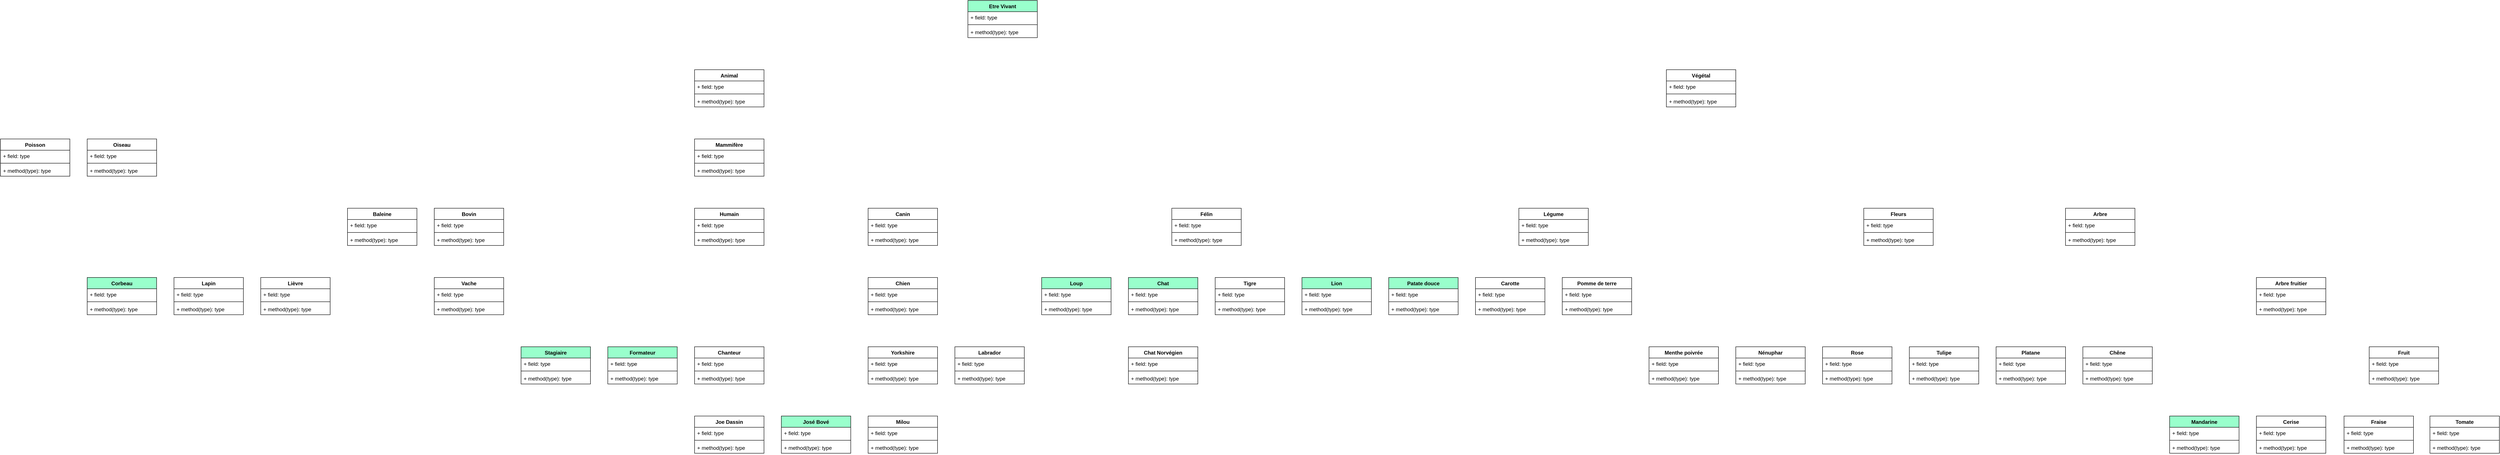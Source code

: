 <mxfile version="14.4.2" type="device"><diagram id="Z-OQoDLx3HN6mvsq5Xgi" name="Page-1"><mxGraphModel dx="4424" dy="2526" grid="1" gridSize="10" guides="1" tooltips="1" connect="1" arrows="1" fold="1" page="1" pageScale="1" pageWidth="827" pageHeight="1169" math="0" shadow="0"><root><mxCell id="0"/><mxCell id="1" parent="0"/><mxCell id="2yB9rlpMqKBZBXiYYfSr-69" value="Animal" style="swimlane;fontStyle=1;align=center;verticalAlign=top;childLayout=stackLayout;horizontal=1;startSize=26;horizontalStack=0;resizeParent=1;resizeParentMax=0;resizeLast=0;collapsible=1;marginBottom=0;" vertex="1" parent="1"><mxGeometry x="120" y="-320" width="160" height="86" as="geometry"/></mxCell><mxCell id="2yB9rlpMqKBZBXiYYfSr-70" value="+ field: type" style="text;strokeColor=none;fillColor=none;align=left;verticalAlign=top;spacingLeft=4;spacingRight=4;overflow=hidden;rotatable=0;points=[[0,0.5],[1,0.5]];portConstraint=eastwest;" vertex="1" parent="2yB9rlpMqKBZBXiYYfSr-69"><mxGeometry y="26" width="160" height="26" as="geometry"/></mxCell><mxCell id="2yB9rlpMqKBZBXiYYfSr-71" value="" style="line;strokeWidth=1;fillColor=none;align=left;verticalAlign=middle;spacingTop=-1;spacingLeft=3;spacingRight=3;rotatable=0;labelPosition=right;points=[];portConstraint=eastwest;" vertex="1" parent="2yB9rlpMqKBZBXiYYfSr-69"><mxGeometry y="52" width="160" height="8" as="geometry"/></mxCell><mxCell id="2yB9rlpMqKBZBXiYYfSr-72" value="+ method(type): type" style="text;strokeColor=none;fillColor=none;align=left;verticalAlign=top;spacingLeft=4;spacingRight=4;overflow=hidden;rotatable=0;points=[[0,0.5],[1,0.5]];portConstraint=eastwest;" vertex="1" parent="2yB9rlpMqKBZBXiYYfSr-69"><mxGeometry y="60" width="160" height="26" as="geometry"/></mxCell><mxCell id="2yB9rlpMqKBZBXiYYfSr-73" value="Chien" style="swimlane;fontStyle=1;align=center;verticalAlign=top;childLayout=stackLayout;horizontal=1;startSize=26;horizontalStack=0;resizeParent=1;resizeParentMax=0;resizeLast=0;collapsible=1;marginBottom=0;" vertex="1" parent="1"><mxGeometry x="520" y="160" width="160" height="86" as="geometry"/></mxCell><mxCell id="2yB9rlpMqKBZBXiYYfSr-74" value="+ field: type" style="text;strokeColor=none;fillColor=none;align=left;verticalAlign=top;spacingLeft=4;spacingRight=4;overflow=hidden;rotatable=0;points=[[0,0.5],[1,0.5]];portConstraint=eastwest;" vertex="1" parent="2yB9rlpMqKBZBXiYYfSr-73"><mxGeometry y="26" width="160" height="26" as="geometry"/></mxCell><mxCell id="2yB9rlpMqKBZBXiYYfSr-75" value="" style="line;strokeWidth=1;fillColor=none;align=left;verticalAlign=middle;spacingTop=-1;spacingLeft=3;spacingRight=3;rotatable=0;labelPosition=right;points=[];portConstraint=eastwest;" vertex="1" parent="2yB9rlpMqKBZBXiYYfSr-73"><mxGeometry y="52" width="160" height="8" as="geometry"/></mxCell><mxCell id="2yB9rlpMqKBZBXiYYfSr-76" value="+ method(type): type" style="text;strokeColor=none;fillColor=none;align=left;verticalAlign=top;spacingLeft=4;spacingRight=4;overflow=hidden;rotatable=0;points=[[0,0.5],[1,0.5]];portConstraint=eastwest;" vertex="1" parent="2yB9rlpMqKBZBXiYYfSr-73"><mxGeometry y="60" width="160" height="26" as="geometry"/></mxCell><mxCell id="2yB9rlpMqKBZBXiYYfSr-77" value="Bovin&#10;" style="swimlane;fontStyle=1;align=center;verticalAlign=top;childLayout=stackLayout;horizontal=1;startSize=26;horizontalStack=0;resizeParent=1;resizeParentMax=0;resizeLast=0;collapsible=1;marginBottom=0;" vertex="1" parent="1"><mxGeometry x="-480" width="160" height="86" as="geometry"/></mxCell><mxCell id="2yB9rlpMqKBZBXiYYfSr-78" value="+ field: type" style="text;strokeColor=none;fillColor=none;align=left;verticalAlign=top;spacingLeft=4;spacingRight=4;overflow=hidden;rotatable=0;points=[[0,0.5],[1,0.5]];portConstraint=eastwest;" vertex="1" parent="2yB9rlpMqKBZBXiYYfSr-77"><mxGeometry y="26" width="160" height="26" as="geometry"/></mxCell><mxCell id="2yB9rlpMqKBZBXiYYfSr-79" value="" style="line;strokeWidth=1;fillColor=none;align=left;verticalAlign=middle;spacingTop=-1;spacingLeft=3;spacingRight=3;rotatable=0;labelPosition=right;points=[];portConstraint=eastwest;" vertex="1" parent="2yB9rlpMqKBZBXiYYfSr-77"><mxGeometry y="52" width="160" height="8" as="geometry"/></mxCell><mxCell id="2yB9rlpMqKBZBXiYYfSr-80" value="+ method(type): type" style="text;strokeColor=none;fillColor=none;align=left;verticalAlign=top;spacingLeft=4;spacingRight=4;overflow=hidden;rotatable=0;points=[[0,0.5],[1,0.5]];portConstraint=eastwest;" vertex="1" parent="2yB9rlpMqKBZBXiYYfSr-77"><mxGeometry y="60" width="160" height="26" as="geometry"/></mxCell><mxCell id="2yB9rlpMqKBZBXiYYfSr-81" value="Chanteur" style="swimlane;fontStyle=1;align=center;verticalAlign=top;childLayout=stackLayout;horizontal=1;startSize=26;horizontalStack=0;resizeParent=1;resizeParentMax=0;resizeLast=0;collapsible=1;marginBottom=0;" vertex="1" parent="1"><mxGeometry x="120" y="320" width="160" height="86" as="geometry"/></mxCell><mxCell id="2yB9rlpMqKBZBXiYYfSr-82" value="+ field: type" style="text;strokeColor=none;fillColor=none;align=left;verticalAlign=top;spacingLeft=4;spacingRight=4;overflow=hidden;rotatable=0;points=[[0,0.5],[1,0.5]];portConstraint=eastwest;" vertex="1" parent="2yB9rlpMqKBZBXiYYfSr-81"><mxGeometry y="26" width="160" height="26" as="geometry"/></mxCell><mxCell id="2yB9rlpMqKBZBXiYYfSr-83" value="" style="line;strokeWidth=1;fillColor=none;align=left;verticalAlign=middle;spacingTop=-1;spacingLeft=3;spacingRight=3;rotatable=0;labelPosition=right;points=[];portConstraint=eastwest;" vertex="1" parent="2yB9rlpMqKBZBXiYYfSr-81"><mxGeometry y="52" width="160" height="8" as="geometry"/></mxCell><mxCell id="2yB9rlpMqKBZBXiYYfSr-84" value="+ method(type): type" style="text;strokeColor=none;fillColor=none;align=left;verticalAlign=top;spacingLeft=4;spacingRight=4;overflow=hidden;rotatable=0;points=[[0,0.5],[1,0.5]];portConstraint=eastwest;" vertex="1" parent="2yB9rlpMqKBZBXiYYfSr-81"><mxGeometry y="60" width="160" height="26" as="geometry"/></mxCell><mxCell id="2yB9rlpMqKBZBXiYYfSr-85" value="Chat Norvégien" style="swimlane;fontStyle=1;align=center;verticalAlign=top;childLayout=stackLayout;horizontal=1;startSize=26;horizontalStack=0;resizeParent=1;resizeParentMax=0;resizeLast=0;collapsible=1;marginBottom=0;" vertex="1" parent="1"><mxGeometry x="1120" y="320" width="160" height="86" as="geometry"/></mxCell><mxCell id="2yB9rlpMqKBZBXiYYfSr-86" value="+ field: type" style="text;strokeColor=none;fillColor=none;align=left;verticalAlign=top;spacingLeft=4;spacingRight=4;overflow=hidden;rotatable=0;points=[[0,0.5],[1,0.5]];portConstraint=eastwest;" vertex="1" parent="2yB9rlpMqKBZBXiYYfSr-85"><mxGeometry y="26" width="160" height="26" as="geometry"/></mxCell><mxCell id="2yB9rlpMqKBZBXiYYfSr-87" value="" style="line;strokeWidth=1;fillColor=none;align=left;verticalAlign=middle;spacingTop=-1;spacingLeft=3;spacingRight=3;rotatable=0;labelPosition=right;points=[];portConstraint=eastwest;" vertex="1" parent="2yB9rlpMqKBZBXiYYfSr-85"><mxGeometry y="52" width="160" height="8" as="geometry"/></mxCell><mxCell id="2yB9rlpMqKBZBXiYYfSr-88" value="+ method(type): type" style="text;strokeColor=none;fillColor=none;align=left;verticalAlign=top;spacingLeft=4;spacingRight=4;overflow=hidden;rotatable=0;points=[[0,0.5],[1,0.5]];portConstraint=eastwest;" vertex="1" parent="2yB9rlpMqKBZBXiYYfSr-85"><mxGeometry y="60" width="160" height="26" as="geometry"/></mxCell><mxCell id="2yB9rlpMqKBZBXiYYfSr-89" value="Labrador" style="swimlane;fontStyle=1;align=center;verticalAlign=top;childLayout=stackLayout;horizontal=1;startSize=26;horizontalStack=0;resizeParent=1;resizeParentMax=0;resizeLast=0;collapsible=1;marginBottom=0;" vertex="1" parent="1"><mxGeometry x="720" y="320" width="160" height="86" as="geometry"/></mxCell><mxCell id="2yB9rlpMqKBZBXiYYfSr-90" value="+ field: type" style="text;strokeColor=none;fillColor=none;align=left;verticalAlign=top;spacingLeft=4;spacingRight=4;overflow=hidden;rotatable=0;points=[[0,0.5],[1,0.5]];portConstraint=eastwest;" vertex="1" parent="2yB9rlpMqKBZBXiYYfSr-89"><mxGeometry y="26" width="160" height="26" as="geometry"/></mxCell><mxCell id="2yB9rlpMqKBZBXiYYfSr-91" value="" style="line;strokeWidth=1;fillColor=none;align=left;verticalAlign=middle;spacingTop=-1;spacingLeft=3;spacingRight=3;rotatable=0;labelPosition=right;points=[];portConstraint=eastwest;" vertex="1" parent="2yB9rlpMqKBZBXiYYfSr-89"><mxGeometry y="52" width="160" height="8" as="geometry"/></mxCell><mxCell id="2yB9rlpMqKBZBXiYYfSr-92" value="+ method(type): type" style="text;strokeColor=none;fillColor=none;align=left;verticalAlign=top;spacingLeft=4;spacingRight=4;overflow=hidden;rotatable=0;points=[[0,0.5],[1,0.5]];portConstraint=eastwest;" vertex="1" parent="2yB9rlpMqKBZBXiYYfSr-89"><mxGeometry y="60" width="160" height="26" as="geometry"/></mxCell><mxCell id="2yB9rlpMqKBZBXiYYfSr-93" value="Félin" style="swimlane;fontStyle=1;align=center;verticalAlign=top;childLayout=stackLayout;horizontal=1;startSize=26;horizontalStack=0;resizeParent=1;resizeParentMax=0;resizeLast=0;collapsible=1;marginBottom=0;" vertex="1" parent="1"><mxGeometry x="1220" width="160" height="86" as="geometry"/></mxCell><mxCell id="2yB9rlpMqKBZBXiYYfSr-94" value="+ field: type" style="text;strokeColor=none;fillColor=none;align=left;verticalAlign=top;spacingLeft=4;spacingRight=4;overflow=hidden;rotatable=0;points=[[0,0.5],[1,0.5]];portConstraint=eastwest;" vertex="1" parent="2yB9rlpMqKBZBXiYYfSr-93"><mxGeometry y="26" width="160" height="26" as="geometry"/></mxCell><mxCell id="2yB9rlpMqKBZBXiYYfSr-95" value="" style="line;strokeWidth=1;fillColor=none;align=left;verticalAlign=middle;spacingTop=-1;spacingLeft=3;spacingRight=3;rotatable=0;labelPosition=right;points=[];portConstraint=eastwest;" vertex="1" parent="2yB9rlpMqKBZBXiYYfSr-93"><mxGeometry y="52" width="160" height="8" as="geometry"/></mxCell><mxCell id="2yB9rlpMqKBZBXiYYfSr-96" value="+ method(type): type" style="text;strokeColor=none;fillColor=none;align=left;verticalAlign=top;spacingLeft=4;spacingRight=4;overflow=hidden;rotatable=0;points=[[0,0.5],[1,0.5]];portConstraint=eastwest;" vertex="1" parent="2yB9rlpMqKBZBXiYYfSr-93"><mxGeometry y="60" width="160" height="26" as="geometry"/></mxCell><mxCell id="2yB9rlpMqKBZBXiYYfSr-97" value="Lièvre" style="swimlane;fontStyle=1;align=center;verticalAlign=top;childLayout=stackLayout;horizontal=1;startSize=26;horizontalStack=0;resizeParent=1;resizeParentMax=0;resizeLast=0;collapsible=1;marginBottom=0;" vertex="1" parent="1"><mxGeometry x="-880" y="160" width="160" height="86" as="geometry"/></mxCell><mxCell id="2yB9rlpMqKBZBXiYYfSr-98" value="+ field: type" style="text;strokeColor=none;fillColor=none;align=left;verticalAlign=top;spacingLeft=4;spacingRight=4;overflow=hidden;rotatable=0;points=[[0,0.5],[1,0.5]];portConstraint=eastwest;" vertex="1" parent="2yB9rlpMqKBZBXiYYfSr-97"><mxGeometry y="26" width="160" height="26" as="geometry"/></mxCell><mxCell id="2yB9rlpMqKBZBXiYYfSr-99" value="" style="line;strokeWidth=1;fillColor=none;align=left;verticalAlign=middle;spacingTop=-1;spacingLeft=3;spacingRight=3;rotatable=0;labelPosition=right;points=[];portConstraint=eastwest;" vertex="1" parent="2yB9rlpMqKBZBXiYYfSr-97"><mxGeometry y="52" width="160" height="8" as="geometry"/></mxCell><mxCell id="2yB9rlpMqKBZBXiYYfSr-100" value="+ method(type): type" style="text;strokeColor=none;fillColor=none;align=left;verticalAlign=top;spacingLeft=4;spacingRight=4;overflow=hidden;rotatable=0;points=[[0,0.5],[1,0.5]];portConstraint=eastwest;" vertex="1" parent="2yB9rlpMqKBZBXiYYfSr-97"><mxGeometry y="60" width="160" height="26" as="geometry"/></mxCell><mxCell id="2yB9rlpMqKBZBXiYYfSr-101" value="Oiseau" style="swimlane;fontStyle=1;align=center;verticalAlign=top;childLayout=stackLayout;horizontal=1;startSize=26;horizontalStack=0;resizeParent=1;resizeParentMax=0;resizeLast=0;collapsible=1;marginBottom=0;" vertex="1" parent="1"><mxGeometry x="-1280" y="-160" width="160" height="86" as="geometry"/></mxCell><mxCell id="2yB9rlpMqKBZBXiYYfSr-102" value="+ field: type" style="text;strokeColor=none;fillColor=none;align=left;verticalAlign=top;spacingLeft=4;spacingRight=4;overflow=hidden;rotatable=0;points=[[0,0.5],[1,0.5]];portConstraint=eastwest;" vertex="1" parent="2yB9rlpMqKBZBXiYYfSr-101"><mxGeometry y="26" width="160" height="26" as="geometry"/></mxCell><mxCell id="2yB9rlpMqKBZBXiYYfSr-103" value="" style="line;strokeWidth=1;fillColor=none;align=left;verticalAlign=middle;spacingTop=-1;spacingLeft=3;spacingRight=3;rotatable=0;labelPosition=right;points=[];portConstraint=eastwest;" vertex="1" parent="2yB9rlpMqKBZBXiYYfSr-101"><mxGeometry y="52" width="160" height="8" as="geometry"/></mxCell><mxCell id="2yB9rlpMqKBZBXiYYfSr-104" value="+ method(type): type" style="text;strokeColor=none;fillColor=none;align=left;verticalAlign=top;spacingLeft=4;spacingRight=4;overflow=hidden;rotatable=0;points=[[0,0.5],[1,0.5]];portConstraint=eastwest;" vertex="1" parent="2yB9rlpMqKBZBXiYYfSr-101"><mxGeometry y="60" width="160" height="26" as="geometry"/></mxCell><mxCell id="2yB9rlpMqKBZBXiYYfSr-105" value="Tigre" style="swimlane;fontStyle=1;align=center;verticalAlign=top;childLayout=stackLayout;horizontal=1;startSize=26;horizontalStack=0;resizeParent=1;resizeParentMax=0;resizeLast=0;collapsible=1;marginBottom=0;" vertex="1" parent="1"><mxGeometry x="1320" y="160" width="160" height="86" as="geometry"/></mxCell><mxCell id="2yB9rlpMqKBZBXiYYfSr-106" value="+ field: type" style="text;strokeColor=none;fillColor=none;align=left;verticalAlign=top;spacingLeft=4;spacingRight=4;overflow=hidden;rotatable=0;points=[[0,0.5],[1,0.5]];portConstraint=eastwest;" vertex="1" parent="2yB9rlpMqKBZBXiYYfSr-105"><mxGeometry y="26" width="160" height="26" as="geometry"/></mxCell><mxCell id="2yB9rlpMqKBZBXiYYfSr-107" value="" style="line;strokeWidth=1;fillColor=none;align=left;verticalAlign=middle;spacingTop=-1;spacingLeft=3;spacingRight=3;rotatable=0;labelPosition=right;points=[];portConstraint=eastwest;" vertex="1" parent="2yB9rlpMqKBZBXiYYfSr-105"><mxGeometry y="52" width="160" height="8" as="geometry"/></mxCell><mxCell id="2yB9rlpMqKBZBXiYYfSr-108" value="+ method(type): type" style="text;strokeColor=none;fillColor=none;align=left;verticalAlign=top;spacingLeft=4;spacingRight=4;overflow=hidden;rotatable=0;points=[[0,0.5],[1,0.5]];portConstraint=eastwest;" vertex="1" parent="2yB9rlpMqKBZBXiYYfSr-105"><mxGeometry y="60" width="160" height="26" as="geometry"/></mxCell><mxCell id="2yB9rlpMqKBZBXiYYfSr-109" value="Joe Dassin" style="swimlane;fontStyle=1;align=center;verticalAlign=top;childLayout=stackLayout;horizontal=1;startSize=26;horizontalStack=0;resizeParent=1;resizeParentMax=0;resizeLast=0;collapsible=1;marginBottom=0;" vertex="1" parent="1"><mxGeometry x="120" y="480" width="160" height="86" as="geometry"/></mxCell><mxCell id="2yB9rlpMqKBZBXiYYfSr-110" value="+ field: type" style="text;strokeColor=none;fillColor=none;align=left;verticalAlign=top;spacingLeft=4;spacingRight=4;overflow=hidden;rotatable=0;points=[[0,0.5],[1,0.5]];portConstraint=eastwest;" vertex="1" parent="2yB9rlpMqKBZBXiYYfSr-109"><mxGeometry y="26" width="160" height="26" as="geometry"/></mxCell><mxCell id="2yB9rlpMqKBZBXiYYfSr-111" value="" style="line;strokeWidth=1;fillColor=none;align=left;verticalAlign=middle;spacingTop=-1;spacingLeft=3;spacingRight=3;rotatable=0;labelPosition=right;points=[];portConstraint=eastwest;" vertex="1" parent="2yB9rlpMqKBZBXiYYfSr-109"><mxGeometry y="52" width="160" height="8" as="geometry"/></mxCell><mxCell id="2yB9rlpMqKBZBXiYYfSr-112" value="+ method(type): type" style="text;strokeColor=none;fillColor=none;align=left;verticalAlign=top;spacingLeft=4;spacingRight=4;overflow=hidden;rotatable=0;points=[[0,0.5],[1,0.5]];portConstraint=eastwest;" vertex="1" parent="2yB9rlpMqKBZBXiYYfSr-109"><mxGeometry y="60" width="160" height="26" as="geometry"/></mxCell><mxCell id="2yB9rlpMqKBZBXiYYfSr-113" value="Canin" style="swimlane;fontStyle=1;align=center;verticalAlign=top;childLayout=stackLayout;horizontal=1;startSize=26;horizontalStack=0;resizeParent=1;resizeParentMax=0;resizeLast=0;collapsible=1;marginBottom=0;" vertex="1" parent="1"><mxGeometry x="520" width="160" height="86" as="geometry"/></mxCell><mxCell id="2yB9rlpMqKBZBXiYYfSr-114" value="+ field: type" style="text;strokeColor=none;fillColor=none;align=left;verticalAlign=top;spacingLeft=4;spacingRight=4;overflow=hidden;rotatable=0;points=[[0,0.5],[1,0.5]];portConstraint=eastwest;" vertex="1" parent="2yB9rlpMqKBZBXiYYfSr-113"><mxGeometry y="26" width="160" height="26" as="geometry"/></mxCell><mxCell id="2yB9rlpMqKBZBXiYYfSr-115" value="" style="line;strokeWidth=1;fillColor=none;align=left;verticalAlign=middle;spacingTop=-1;spacingLeft=3;spacingRight=3;rotatable=0;labelPosition=right;points=[];portConstraint=eastwest;" vertex="1" parent="2yB9rlpMqKBZBXiYYfSr-113"><mxGeometry y="52" width="160" height="8" as="geometry"/></mxCell><mxCell id="2yB9rlpMqKBZBXiYYfSr-116" value="+ method(type): type" style="text;strokeColor=none;fillColor=none;align=left;verticalAlign=top;spacingLeft=4;spacingRight=4;overflow=hidden;rotatable=0;points=[[0,0.5],[1,0.5]];portConstraint=eastwest;" vertex="1" parent="2yB9rlpMqKBZBXiYYfSr-113"><mxGeometry y="60" width="160" height="26" as="geometry"/></mxCell><mxCell id="2yB9rlpMqKBZBXiYYfSr-117" value="Vache" style="swimlane;fontStyle=1;align=center;verticalAlign=top;childLayout=stackLayout;horizontal=1;startSize=26;horizontalStack=0;resizeParent=1;resizeParentMax=0;resizeLast=0;collapsible=1;marginBottom=0;" vertex="1" parent="1"><mxGeometry x="-480" y="160" width="160" height="86" as="geometry"/></mxCell><mxCell id="2yB9rlpMqKBZBXiYYfSr-118" value="+ field: type" style="text;strokeColor=none;fillColor=none;align=left;verticalAlign=top;spacingLeft=4;spacingRight=4;overflow=hidden;rotatable=0;points=[[0,0.5],[1,0.5]];portConstraint=eastwest;" vertex="1" parent="2yB9rlpMqKBZBXiYYfSr-117"><mxGeometry y="26" width="160" height="26" as="geometry"/></mxCell><mxCell id="2yB9rlpMqKBZBXiYYfSr-119" value="" style="line;strokeWidth=1;fillColor=none;align=left;verticalAlign=middle;spacingTop=-1;spacingLeft=3;spacingRight=3;rotatable=0;labelPosition=right;points=[];portConstraint=eastwest;" vertex="1" parent="2yB9rlpMqKBZBXiYYfSr-117"><mxGeometry y="52" width="160" height="8" as="geometry"/></mxCell><mxCell id="2yB9rlpMqKBZBXiYYfSr-120" value="+ method(type): type" style="text;strokeColor=none;fillColor=none;align=left;verticalAlign=top;spacingLeft=4;spacingRight=4;overflow=hidden;rotatable=0;points=[[0,0.5],[1,0.5]];portConstraint=eastwest;" vertex="1" parent="2yB9rlpMqKBZBXiYYfSr-117"><mxGeometry y="60" width="160" height="26" as="geometry"/></mxCell><mxCell id="2yB9rlpMqKBZBXiYYfSr-121" value="Humain" style="swimlane;fontStyle=1;align=center;verticalAlign=top;childLayout=stackLayout;horizontal=1;startSize=26;horizontalStack=0;resizeParent=1;resizeParentMax=0;resizeLast=0;collapsible=1;marginBottom=0;" vertex="1" parent="1"><mxGeometry x="120" width="160" height="86" as="geometry"/></mxCell><mxCell id="2yB9rlpMqKBZBXiYYfSr-122" value="+ field: type" style="text;strokeColor=none;fillColor=none;align=left;verticalAlign=top;spacingLeft=4;spacingRight=4;overflow=hidden;rotatable=0;points=[[0,0.5],[1,0.5]];portConstraint=eastwest;" vertex="1" parent="2yB9rlpMqKBZBXiYYfSr-121"><mxGeometry y="26" width="160" height="26" as="geometry"/></mxCell><mxCell id="2yB9rlpMqKBZBXiYYfSr-123" value="" style="line;strokeWidth=1;fillColor=none;align=left;verticalAlign=middle;spacingTop=-1;spacingLeft=3;spacingRight=3;rotatable=0;labelPosition=right;points=[];portConstraint=eastwest;" vertex="1" parent="2yB9rlpMqKBZBXiYYfSr-121"><mxGeometry y="52" width="160" height="8" as="geometry"/></mxCell><mxCell id="2yB9rlpMqKBZBXiYYfSr-124" value="+ method(type): type" style="text;strokeColor=none;fillColor=none;align=left;verticalAlign=top;spacingLeft=4;spacingRight=4;overflow=hidden;rotatable=0;points=[[0,0.5],[1,0.5]];portConstraint=eastwest;" vertex="1" parent="2yB9rlpMqKBZBXiYYfSr-121"><mxGeometry y="60" width="160" height="26" as="geometry"/></mxCell><mxCell id="2yB9rlpMqKBZBXiYYfSr-125" value="Mammifère" style="swimlane;fontStyle=1;align=center;verticalAlign=top;childLayout=stackLayout;horizontal=1;startSize=26;horizontalStack=0;resizeParent=1;resizeParentMax=0;resizeLast=0;collapsible=1;marginBottom=0;" vertex="1" parent="1"><mxGeometry x="120" y="-160" width="160" height="86" as="geometry"/></mxCell><mxCell id="2yB9rlpMqKBZBXiYYfSr-126" value="+ field: type" style="text;strokeColor=none;fillColor=none;align=left;verticalAlign=top;spacingLeft=4;spacingRight=4;overflow=hidden;rotatable=0;points=[[0,0.5],[1,0.5]];portConstraint=eastwest;" vertex="1" parent="2yB9rlpMqKBZBXiYYfSr-125"><mxGeometry y="26" width="160" height="26" as="geometry"/></mxCell><mxCell id="2yB9rlpMqKBZBXiYYfSr-127" value="" style="line;strokeWidth=1;fillColor=none;align=left;verticalAlign=middle;spacingTop=-1;spacingLeft=3;spacingRight=3;rotatable=0;labelPosition=right;points=[];portConstraint=eastwest;" vertex="1" parent="2yB9rlpMqKBZBXiYYfSr-125"><mxGeometry y="52" width="160" height="8" as="geometry"/></mxCell><mxCell id="2yB9rlpMqKBZBXiYYfSr-128" value="+ method(type): type" style="text;strokeColor=none;fillColor=none;align=left;verticalAlign=top;spacingLeft=4;spacingRight=4;overflow=hidden;rotatable=0;points=[[0,0.5],[1,0.5]];portConstraint=eastwest;" vertex="1" parent="2yB9rlpMqKBZBXiYYfSr-125"><mxGeometry y="60" width="160" height="26" as="geometry"/></mxCell><mxCell id="2yB9rlpMqKBZBXiYYfSr-129" value="Poisson" style="swimlane;fontStyle=1;align=center;verticalAlign=top;childLayout=stackLayout;horizontal=1;startSize=26;horizontalStack=0;resizeParent=1;resizeParentMax=0;resizeLast=0;collapsible=1;marginBottom=0;" vertex="1" parent="1"><mxGeometry x="-1480" y="-160" width="160" height="86" as="geometry"/></mxCell><mxCell id="2yB9rlpMqKBZBXiYYfSr-130" value="+ field: type" style="text;strokeColor=none;fillColor=none;align=left;verticalAlign=top;spacingLeft=4;spacingRight=4;overflow=hidden;rotatable=0;points=[[0,0.5],[1,0.5]];portConstraint=eastwest;" vertex="1" parent="2yB9rlpMqKBZBXiYYfSr-129"><mxGeometry y="26" width="160" height="26" as="geometry"/></mxCell><mxCell id="2yB9rlpMqKBZBXiYYfSr-131" value="" style="line;strokeWidth=1;fillColor=none;align=left;verticalAlign=middle;spacingTop=-1;spacingLeft=3;spacingRight=3;rotatable=0;labelPosition=right;points=[];portConstraint=eastwest;" vertex="1" parent="2yB9rlpMqKBZBXiYYfSr-129"><mxGeometry y="52" width="160" height="8" as="geometry"/></mxCell><mxCell id="2yB9rlpMqKBZBXiYYfSr-132" value="+ method(type): type" style="text;strokeColor=none;fillColor=none;align=left;verticalAlign=top;spacingLeft=4;spacingRight=4;overflow=hidden;rotatable=0;points=[[0,0.5],[1,0.5]];portConstraint=eastwest;" vertex="1" parent="2yB9rlpMqKBZBXiYYfSr-129"><mxGeometry y="60" width="160" height="26" as="geometry"/></mxCell><mxCell id="2yB9rlpMqKBZBXiYYfSr-133" value="Baleine" style="swimlane;fontStyle=1;align=center;verticalAlign=top;childLayout=stackLayout;horizontal=1;startSize=26;horizontalStack=0;resizeParent=1;resizeParentMax=0;resizeLast=0;collapsible=1;marginBottom=0;" vertex="1" parent="1"><mxGeometry x="-680" width="160" height="86" as="geometry"/></mxCell><mxCell id="2yB9rlpMqKBZBXiYYfSr-134" value="+ field: type" style="text;strokeColor=none;fillColor=none;align=left;verticalAlign=top;spacingLeft=4;spacingRight=4;overflow=hidden;rotatable=0;points=[[0,0.5],[1,0.5]];portConstraint=eastwest;" vertex="1" parent="2yB9rlpMqKBZBXiYYfSr-133"><mxGeometry y="26" width="160" height="26" as="geometry"/></mxCell><mxCell id="2yB9rlpMqKBZBXiYYfSr-135" value="" style="line;strokeWidth=1;fillColor=none;align=left;verticalAlign=middle;spacingTop=-1;spacingLeft=3;spacingRight=3;rotatable=0;labelPosition=right;points=[];portConstraint=eastwest;" vertex="1" parent="2yB9rlpMqKBZBXiYYfSr-133"><mxGeometry y="52" width="160" height="8" as="geometry"/></mxCell><mxCell id="2yB9rlpMqKBZBXiYYfSr-136" value="+ method(type): type" style="text;strokeColor=none;fillColor=none;align=left;verticalAlign=top;spacingLeft=4;spacingRight=4;overflow=hidden;rotatable=0;points=[[0,0.5],[1,0.5]];portConstraint=eastwest;" vertex="1" parent="2yB9rlpMqKBZBXiYYfSr-133"><mxGeometry y="60" width="160" height="26" as="geometry"/></mxCell><mxCell id="2yB9rlpMqKBZBXiYYfSr-137" value="Yorkshire" style="swimlane;fontStyle=1;align=center;verticalAlign=top;childLayout=stackLayout;horizontal=1;startSize=26;horizontalStack=0;resizeParent=1;resizeParentMax=0;resizeLast=0;collapsible=1;marginBottom=0;" vertex="1" parent="1"><mxGeometry x="520" y="320" width="160" height="86" as="geometry"/></mxCell><mxCell id="2yB9rlpMqKBZBXiYYfSr-138" value="+ field: type" style="text;strokeColor=none;fillColor=none;align=left;verticalAlign=top;spacingLeft=4;spacingRight=4;overflow=hidden;rotatable=0;points=[[0,0.5],[1,0.5]];portConstraint=eastwest;" vertex="1" parent="2yB9rlpMqKBZBXiYYfSr-137"><mxGeometry y="26" width="160" height="26" as="geometry"/></mxCell><mxCell id="2yB9rlpMqKBZBXiYYfSr-139" value="" style="line;strokeWidth=1;fillColor=none;align=left;verticalAlign=middle;spacingTop=-1;spacingLeft=3;spacingRight=3;rotatable=0;labelPosition=right;points=[];portConstraint=eastwest;" vertex="1" parent="2yB9rlpMqKBZBXiYYfSr-137"><mxGeometry y="52" width="160" height="8" as="geometry"/></mxCell><mxCell id="2yB9rlpMqKBZBXiYYfSr-140" value="+ method(type): type" style="text;strokeColor=none;fillColor=none;align=left;verticalAlign=top;spacingLeft=4;spacingRight=4;overflow=hidden;rotatable=0;points=[[0,0.5],[1,0.5]];portConstraint=eastwest;" vertex="1" parent="2yB9rlpMqKBZBXiYYfSr-137"><mxGeometry y="60" width="160" height="26" as="geometry"/></mxCell><mxCell id="2yB9rlpMqKBZBXiYYfSr-141" value="Milou" style="swimlane;fontStyle=1;align=center;verticalAlign=top;childLayout=stackLayout;horizontal=1;startSize=26;horizontalStack=0;resizeParent=1;resizeParentMax=0;resizeLast=0;collapsible=1;marginBottom=0;" vertex="1" parent="1"><mxGeometry x="520" y="480" width="160" height="86" as="geometry"/></mxCell><mxCell id="2yB9rlpMqKBZBXiYYfSr-142" value="+ field: type" style="text;strokeColor=none;fillColor=none;align=left;verticalAlign=top;spacingLeft=4;spacingRight=4;overflow=hidden;rotatable=0;points=[[0,0.5],[1,0.5]];portConstraint=eastwest;" vertex="1" parent="2yB9rlpMqKBZBXiYYfSr-141"><mxGeometry y="26" width="160" height="26" as="geometry"/></mxCell><mxCell id="2yB9rlpMqKBZBXiYYfSr-143" value="" style="line;strokeWidth=1;fillColor=none;align=left;verticalAlign=middle;spacingTop=-1;spacingLeft=3;spacingRight=3;rotatable=0;labelPosition=right;points=[];portConstraint=eastwest;" vertex="1" parent="2yB9rlpMqKBZBXiYYfSr-141"><mxGeometry y="52" width="160" height="8" as="geometry"/></mxCell><mxCell id="2yB9rlpMqKBZBXiYYfSr-144" value="+ method(type): type" style="text;strokeColor=none;fillColor=none;align=left;verticalAlign=top;spacingLeft=4;spacingRight=4;overflow=hidden;rotatable=0;points=[[0,0.5],[1,0.5]];portConstraint=eastwest;" vertex="1" parent="2yB9rlpMqKBZBXiYYfSr-141"><mxGeometry y="60" width="160" height="26" as="geometry"/></mxCell><mxCell id="2yB9rlpMqKBZBXiYYfSr-164" value="Lapin" style="swimlane;fontStyle=1;align=center;verticalAlign=top;childLayout=stackLayout;horizontal=1;startSize=26;horizontalStack=0;resizeParent=1;resizeParentMax=0;resizeLast=0;collapsible=1;marginBottom=0;" vertex="1" parent="1"><mxGeometry x="-1080" y="160" width="160" height="86" as="geometry"/></mxCell><mxCell id="2yB9rlpMqKBZBXiYYfSr-165" value="+ field: type" style="text;strokeColor=none;fillColor=none;align=left;verticalAlign=top;spacingLeft=4;spacingRight=4;overflow=hidden;rotatable=0;points=[[0,0.5],[1,0.5]];portConstraint=eastwest;" vertex="1" parent="2yB9rlpMqKBZBXiYYfSr-164"><mxGeometry y="26" width="160" height="26" as="geometry"/></mxCell><mxCell id="2yB9rlpMqKBZBXiYYfSr-166" value="" style="line;strokeWidth=1;fillColor=none;align=left;verticalAlign=middle;spacingTop=-1;spacingLeft=3;spacingRight=3;rotatable=0;labelPosition=right;points=[];portConstraint=eastwest;" vertex="1" parent="2yB9rlpMqKBZBXiYYfSr-164"><mxGeometry y="52" width="160" height="8" as="geometry"/></mxCell><mxCell id="2yB9rlpMqKBZBXiYYfSr-167" value="+ method(type): type" style="text;strokeColor=none;fillColor=none;align=left;verticalAlign=top;spacingLeft=4;spacingRight=4;overflow=hidden;rotatable=0;points=[[0,0.5],[1,0.5]];portConstraint=eastwest;" vertex="1" parent="2yB9rlpMqKBZBXiYYfSr-164"><mxGeometry y="60" width="160" height="26" as="geometry"/></mxCell><mxCell id="2yB9rlpMqKBZBXiYYfSr-168" value="Végétal" style="swimlane;fontStyle=1;align=center;verticalAlign=top;childLayout=stackLayout;horizontal=1;startSize=26;horizontalStack=0;resizeParent=1;resizeParentMax=0;resizeLast=0;collapsible=1;marginBottom=0;" vertex="1" parent="1"><mxGeometry x="2360" y="-320" width="160" height="86" as="geometry"/></mxCell><mxCell id="2yB9rlpMqKBZBXiYYfSr-169" value="+ field: type" style="text;strokeColor=none;fillColor=none;align=left;verticalAlign=top;spacingLeft=4;spacingRight=4;overflow=hidden;rotatable=0;points=[[0,0.5],[1,0.5]];portConstraint=eastwest;" vertex="1" parent="2yB9rlpMqKBZBXiYYfSr-168"><mxGeometry y="26" width="160" height="26" as="geometry"/></mxCell><mxCell id="2yB9rlpMqKBZBXiYYfSr-170" value="" style="line;strokeWidth=1;fillColor=none;align=left;verticalAlign=middle;spacingTop=-1;spacingLeft=3;spacingRight=3;rotatable=0;labelPosition=right;points=[];portConstraint=eastwest;" vertex="1" parent="2yB9rlpMqKBZBXiYYfSr-168"><mxGeometry y="52" width="160" height="8" as="geometry"/></mxCell><mxCell id="2yB9rlpMqKBZBXiYYfSr-171" value="+ method(type): type" style="text;strokeColor=none;fillColor=none;align=left;verticalAlign=top;spacingLeft=4;spacingRight=4;overflow=hidden;rotatable=0;points=[[0,0.5],[1,0.5]];portConstraint=eastwest;" vertex="1" parent="2yB9rlpMqKBZBXiYYfSr-168"><mxGeometry y="60" width="160" height="26" as="geometry"/></mxCell><mxCell id="2yB9rlpMqKBZBXiYYfSr-172" value="Tulipe" style="swimlane;fontStyle=1;align=center;verticalAlign=top;childLayout=stackLayout;horizontal=1;startSize=26;horizontalStack=0;resizeParent=1;resizeParentMax=0;resizeLast=0;collapsible=1;marginBottom=0;" vertex="1" parent="1"><mxGeometry x="2920" y="320" width="160" height="86" as="geometry"/></mxCell><mxCell id="2yB9rlpMqKBZBXiYYfSr-173" value="+ field: type" style="text;strokeColor=none;fillColor=none;align=left;verticalAlign=top;spacingLeft=4;spacingRight=4;overflow=hidden;rotatable=0;points=[[0,0.5],[1,0.5]];portConstraint=eastwest;" vertex="1" parent="2yB9rlpMqKBZBXiYYfSr-172"><mxGeometry y="26" width="160" height="26" as="geometry"/></mxCell><mxCell id="2yB9rlpMqKBZBXiYYfSr-174" value="" style="line;strokeWidth=1;fillColor=none;align=left;verticalAlign=middle;spacingTop=-1;spacingLeft=3;spacingRight=3;rotatable=0;labelPosition=right;points=[];portConstraint=eastwest;" vertex="1" parent="2yB9rlpMqKBZBXiYYfSr-172"><mxGeometry y="52" width="160" height="8" as="geometry"/></mxCell><mxCell id="2yB9rlpMqKBZBXiYYfSr-175" value="+ method(type): type" style="text;strokeColor=none;fillColor=none;align=left;verticalAlign=top;spacingLeft=4;spacingRight=4;overflow=hidden;rotatable=0;points=[[0,0.5],[1,0.5]];portConstraint=eastwest;" vertex="1" parent="2yB9rlpMqKBZBXiYYfSr-172"><mxGeometry y="60" width="160" height="26" as="geometry"/></mxCell><mxCell id="2yB9rlpMqKBZBXiYYfSr-176" value="Platane" style="swimlane;fontStyle=1;align=center;verticalAlign=top;childLayout=stackLayout;horizontal=1;startSize=26;horizontalStack=0;resizeParent=1;resizeParentMax=0;resizeLast=0;collapsible=1;marginBottom=0;" vertex="1" parent="1"><mxGeometry x="3120" y="320" width="160" height="86" as="geometry"/></mxCell><mxCell id="2yB9rlpMqKBZBXiYYfSr-177" value="+ field: type" style="text;strokeColor=none;fillColor=none;align=left;verticalAlign=top;spacingLeft=4;spacingRight=4;overflow=hidden;rotatable=0;points=[[0,0.5],[1,0.5]];portConstraint=eastwest;" vertex="1" parent="2yB9rlpMqKBZBXiYYfSr-176"><mxGeometry y="26" width="160" height="26" as="geometry"/></mxCell><mxCell id="2yB9rlpMqKBZBXiYYfSr-178" value="" style="line;strokeWidth=1;fillColor=none;align=left;verticalAlign=middle;spacingTop=-1;spacingLeft=3;spacingRight=3;rotatable=0;labelPosition=right;points=[];portConstraint=eastwest;" vertex="1" parent="2yB9rlpMqKBZBXiYYfSr-176"><mxGeometry y="52" width="160" height="8" as="geometry"/></mxCell><mxCell id="2yB9rlpMqKBZBXiYYfSr-179" value="+ method(type): type" style="text;strokeColor=none;fillColor=none;align=left;verticalAlign=top;spacingLeft=4;spacingRight=4;overflow=hidden;rotatable=0;points=[[0,0.5],[1,0.5]];portConstraint=eastwest;" vertex="1" parent="2yB9rlpMqKBZBXiYYfSr-176"><mxGeometry y="60" width="160" height="26" as="geometry"/></mxCell><mxCell id="2yB9rlpMqKBZBXiYYfSr-180" value="Chêne" style="swimlane;fontStyle=1;align=center;verticalAlign=top;childLayout=stackLayout;horizontal=1;startSize=26;horizontalStack=0;resizeParent=1;resizeParentMax=0;resizeLast=0;collapsible=1;marginBottom=0;" vertex="1" parent="1"><mxGeometry x="3320" y="320" width="160" height="86" as="geometry"/></mxCell><mxCell id="2yB9rlpMqKBZBXiYYfSr-181" value="+ field: type" style="text;strokeColor=none;fillColor=none;align=left;verticalAlign=top;spacingLeft=4;spacingRight=4;overflow=hidden;rotatable=0;points=[[0,0.5],[1,0.5]];portConstraint=eastwest;" vertex="1" parent="2yB9rlpMqKBZBXiYYfSr-180"><mxGeometry y="26" width="160" height="26" as="geometry"/></mxCell><mxCell id="2yB9rlpMqKBZBXiYYfSr-182" value="" style="line;strokeWidth=1;fillColor=none;align=left;verticalAlign=middle;spacingTop=-1;spacingLeft=3;spacingRight=3;rotatable=0;labelPosition=right;points=[];portConstraint=eastwest;" vertex="1" parent="2yB9rlpMqKBZBXiYYfSr-180"><mxGeometry y="52" width="160" height="8" as="geometry"/></mxCell><mxCell id="2yB9rlpMqKBZBXiYYfSr-183" value="+ method(type): type" style="text;strokeColor=none;fillColor=none;align=left;verticalAlign=top;spacingLeft=4;spacingRight=4;overflow=hidden;rotatable=0;points=[[0,0.5],[1,0.5]];portConstraint=eastwest;" vertex="1" parent="2yB9rlpMqKBZBXiYYfSr-180"><mxGeometry y="60" width="160" height="26" as="geometry"/></mxCell><mxCell id="2yB9rlpMqKBZBXiYYfSr-184" value="Tomate" style="swimlane;fontStyle=1;align=center;verticalAlign=top;childLayout=stackLayout;horizontal=1;startSize=26;horizontalStack=0;resizeParent=1;resizeParentMax=0;resizeLast=0;collapsible=1;marginBottom=0;" vertex="1" parent="1"><mxGeometry x="4120" y="480" width="160" height="86" as="geometry"/></mxCell><mxCell id="2yB9rlpMqKBZBXiYYfSr-185" value="+ field: type" style="text;strokeColor=none;fillColor=none;align=left;verticalAlign=top;spacingLeft=4;spacingRight=4;overflow=hidden;rotatable=0;points=[[0,0.5],[1,0.5]];portConstraint=eastwest;" vertex="1" parent="2yB9rlpMqKBZBXiYYfSr-184"><mxGeometry y="26" width="160" height="26" as="geometry"/></mxCell><mxCell id="2yB9rlpMqKBZBXiYYfSr-186" value="" style="line;strokeWidth=1;fillColor=none;align=left;verticalAlign=middle;spacingTop=-1;spacingLeft=3;spacingRight=3;rotatable=0;labelPosition=right;points=[];portConstraint=eastwest;" vertex="1" parent="2yB9rlpMqKBZBXiYYfSr-184"><mxGeometry y="52" width="160" height="8" as="geometry"/></mxCell><mxCell id="2yB9rlpMqKBZBXiYYfSr-187" value="+ method(type): type" style="text;strokeColor=none;fillColor=none;align=left;verticalAlign=top;spacingLeft=4;spacingRight=4;overflow=hidden;rotatable=0;points=[[0,0.5],[1,0.5]];portConstraint=eastwest;" vertex="1" parent="2yB9rlpMqKBZBXiYYfSr-184"><mxGeometry y="60" width="160" height="26" as="geometry"/></mxCell><mxCell id="2yB9rlpMqKBZBXiYYfSr-188" value="Arbre fruitier" style="swimlane;fontStyle=1;align=center;verticalAlign=top;childLayout=stackLayout;horizontal=1;startSize=26;horizontalStack=0;resizeParent=1;resizeParentMax=0;resizeLast=0;collapsible=1;marginBottom=0;" vertex="1" parent="1"><mxGeometry x="3720" y="160" width="160" height="86" as="geometry"/></mxCell><mxCell id="2yB9rlpMqKBZBXiYYfSr-189" value="+ field: type" style="text;strokeColor=none;fillColor=none;align=left;verticalAlign=top;spacingLeft=4;spacingRight=4;overflow=hidden;rotatable=0;points=[[0,0.5],[1,0.5]];portConstraint=eastwest;" vertex="1" parent="2yB9rlpMqKBZBXiYYfSr-188"><mxGeometry y="26" width="160" height="26" as="geometry"/></mxCell><mxCell id="2yB9rlpMqKBZBXiYYfSr-190" value="" style="line;strokeWidth=1;fillColor=none;align=left;verticalAlign=middle;spacingTop=-1;spacingLeft=3;spacingRight=3;rotatable=0;labelPosition=right;points=[];portConstraint=eastwest;" vertex="1" parent="2yB9rlpMqKBZBXiYYfSr-188"><mxGeometry y="52" width="160" height="8" as="geometry"/></mxCell><mxCell id="2yB9rlpMqKBZBXiYYfSr-191" value="+ method(type): type" style="text;strokeColor=none;fillColor=none;align=left;verticalAlign=top;spacingLeft=4;spacingRight=4;overflow=hidden;rotatable=0;points=[[0,0.5],[1,0.5]];portConstraint=eastwest;" vertex="1" parent="2yB9rlpMqKBZBXiYYfSr-188"><mxGeometry y="60" width="160" height="26" as="geometry"/></mxCell><mxCell id="2yB9rlpMqKBZBXiYYfSr-192" value="Arbre" style="swimlane;fontStyle=1;align=center;verticalAlign=top;childLayout=stackLayout;horizontal=1;startSize=26;horizontalStack=0;resizeParent=1;resizeParentMax=0;resizeLast=0;collapsible=1;marginBottom=0;" vertex="1" parent="1"><mxGeometry x="3280" width="160" height="86" as="geometry"/></mxCell><mxCell id="2yB9rlpMqKBZBXiYYfSr-193" value="+ field: type" style="text;strokeColor=none;fillColor=none;align=left;verticalAlign=top;spacingLeft=4;spacingRight=4;overflow=hidden;rotatable=0;points=[[0,0.5],[1,0.5]];portConstraint=eastwest;" vertex="1" parent="2yB9rlpMqKBZBXiYYfSr-192"><mxGeometry y="26" width="160" height="26" as="geometry"/></mxCell><mxCell id="2yB9rlpMqKBZBXiYYfSr-194" value="" style="line;strokeWidth=1;fillColor=none;align=left;verticalAlign=middle;spacingTop=-1;spacingLeft=3;spacingRight=3;rotatable=0;labelPosition=right;points=[];portConstraint=eastwest;" vertex="1" parent="2yB9rlpMqKBZBXiYYfSr-192"><mxGeometry y="52" width="160" height="8" as="geometry"/></mxCell><mxCell id="2yB9rlpMqKBZBXiYYfSr-195" value="+ method(type): type" style="text;strokeColor=none;fillColor=none;align=left;verticalAlign=top;spacingLeft=4;spacingRight=4;overflow=hidden;rotatable=0;points=[[0,0.5],[1,0.5]];portConstraint=eastwest;" vertex="1" parent="2yB9rlpMqKBZBXiYYfSr-192"><mxGeometry y="60" width="160" height="26" as="geometry"/></mxCell><mxCell id="2yB9rlpMqKBZBXiYYfSr-196" value="Cerise" style="swimlane;fontStyle=1;align=center;verticalAlign=top;childLayout=stackLayout;horizontal=1;startSize=26;horizontalStack=0;resizeParent=1;resizeParentMax=0;resizeLast=0;collapsible=1;marginBottom=0;" vertex="1" parent="1"><mxGeometry x="3720" y="480" width="160" height="86" as="geometry"/></mxCell><mxCell id="2yB9rlpMqKBZBXiYYfSr-197" value="+ field: type" style="text;strokeColor=none;fillColor=none;align=left;verticalAlign=top;spacingLeft=4;spacingRight=4;overflow=hidden;rotatable=0;points=[[0,0.5],[1,0.5]];portConstraint=eastwest;" vertex="1" parent="2yB9rlpMqKBZBXiYYfSr-196"><mxGeometry y="26" width="160" height="26" as="geometry"/></mxCell><mxCell id="2yB9rlpMqKBZBXiYYfSr-198" value="" style="line;strokeWidth=1;fillColor=none;align=left;verticalAlign=middle;spacingTop=-1;spacingLeft=3;spacingRight=3;rotatable=0;labelPosition=right;points=[];portConstraint=eastwest;" vertex="1" parent="2yB9rlpMqKBZBXiYYfSr-196"><mxGeometry y="52" width="160" height="8" as="geometry"/></mxCell><mxCell id="2yB9rlpMqKBZBXiYYfSr-199" value="+ method(type): type" style="text;strokeColor=none;fillColor=none;align=left;verticalAlign=top;spacingLeft=4;spacingRight=4;overflow=hidden;rotatable=0;points=[[0,0.5],[1,0.5]];portConstraint=eastwest;" vertex="1" parent="2yB9rlpMqKBZBXiYYfSr-196"><mxGeometry y="60" width="160" height="26" as="geometry"/></mxCell><mxCell id="2yB9rlpMqKBZBXiYYfSr-200" value="Menthe poivrée" style="swimlane;fontStyle=1;align=center;verticalAlign=top;childLayout=stackLayout;horizontal=1;startSize=26;horizontalStack=0;resizeParent=1;resizeParentMax=0;resizeLast=0;collapsible=1;marginBottom=0;" vertex="1" parent="1"><mxGeometry x="2320" y="320" width="160" height="86" as="geometry"/></mxCell><mxCell id="2yB9rlpMqKBZBXiYYfSr-201" value="+ field: type" style="text;strokeColor=none;fillColor=none;align=left;verticalAlign=top;spacingLeft=4;spacingRight=4;overflow=hidden;rotatable=0;points=[[0,0.5],[1,0.5]];portConstraint=eastwest;" vertex="1" parent="2yB9rlpMqKBZBXiYYfSr-200"><mxGeometry y="26" width="160" height="26" as="geometry"/></mxCell><mxCell id="2yB9rlpMqKBZBXiYYfSr-202" value="" style="line;strokeWidth=1;fillColor=none;align=left;verticalAlign=middle;spacingTop=-1;spacingLeft=3;spacingRight=3;rotatable=0;labelPosition=right;points=[];portConstraint=eastwest;" vertex="1" parent="2yB9rlpMqKBZBXiYYfSr-200"><mxGeometry y="52" width="160" height="8" as="geometry"/></mxCell><mxCell id="2yB9rlpMqKBZBXiYYfSr-203" value="+ method(type): type" style="text;strokeColor=none;fillColor=none;align=left;verticalAlign=top;spacingLeft=4;spacingRight=4;overflow=hidden;rotatable=0;points=[[0,0.5],[1,0.5]];portConstraint=eastwest;" vertex="1" parent="2yB9rlpMqKBZBXiYYfSr-200"><mxGeometry y="60" width="160" height="26" as="geometry"/></mxCell><mxCell id="2yB9rlpMqKBZBXiYYfSr-204" value="Fleurs" style="swimlane;fontStyle=1;align=center;verticalAlign=top;childLayout=stackLayout;horizontal=1;startSize=26;horizontalStack=0;resizeParent=1;resizeParentMax=0;resizeLast=0;collapsible=1;marginBottom=0;" vertex="1" parent="1"><mxGeometry x="2815" width="160" height="86" as="geometry"/></mxCell><mxCell id="2yB9rlpMqKBZBXiYYfSr-205" value="+ field: type" style="text;strokeColor=none;fillColor=none;align=left;verticalAlign=top;spacingLeft=4;spacingRight=4;overflow=hidden;rotatable=0;points=[[0,0.5],[1,0.5]];portConstraint=eastwest;" vertex="1" parent="2yB9rlpMqKBZBXiYYfSr-204"><mxGeometry y="26" width="160" height="26" as="geometry"/></mxCell><mxCell id="2yB9rlpMqKBZBXiYYfSr-206" value="" style="line;strokeWidth=1;fillColor=none;align=left;verticalAlign=middle;spacingTop=-1;spacingLeft=3;spacingRight=3;rotatable=0;labelPosition=right;points=[];portConstraint=eastwest;" vertex="1" parent="2yB9rlpMqKBZBXiYYfSr-204"><mxGeometry y="52" width="160" height="8" as="geometry"/></mxCell><mxCell id="2yB9rlpMqKBZBXiYYfSr-207" value="+ method(type): type" style="text;strokeColor=none;fillColor=none;align=left;verticalAlign=top;spacingLeft=4;spacingRight=4;overflow=hidden;rotatable=0;points=[[0,0.5],[1,0.5]];portConstraint=eastwest;" vertex="1" parent="2yB9rlpMqKBZBXiYYfSr-204"><mxGeometry y="60" width="160" height="26" as="geometry"/></mxCell><mxCell id="2yB9rlpMqKBZBXiYYfSr-208" value="Pomme de terre" style="swimlane;fontStyle=1;align=center;verticalAlign=top;childLayout=stackLayout;horizontal=1;startSize=26;horizontalStack=0;resizeParent=1;resizeParentMax=0;resizeLast=0;collapsible=1;marginBottom=0;" vertex="1" parent="1"><mxGeometry x="2120" y="160" width="160" height="86" as="geometry"/></mxCell><mxCell id="2yB9rlpMqKBZBXiYYfSr-209" value="+ field: type" style="text;strokeColor=none;fillColor=none;align=left;verticalAlign=top;spacingLeft=4;spacingRight=4;overflow=hidden;rotatable=0;points=[[0,0.5],[1,0.5]];portConstraint=eastwest;" vertex="1" parent="2yB9rlpMqKBZBXiYYfSr-208"><mxGeometry y="26" width="160" height="26" as="geometry"/></mxCell><mxCell id="2yB9rlpMqKBZBXiYYfSr-210" value="" style="line;strokeWidth=1;fillColor=none;align=left;verticalAlign=middle;spacingTop=-1;spacingLeft=3;spacingRight=3;rotatable=0;labelPosition=right;points=[];portConstraint=eastwest;" vertex="1" parent="2yB9rlpMqKBZBXiYYfSr-208"><mxGeometry y="52" width="160" height="8" as="geometry"/></mxCell><mxCell id="2yB9rlpMqKBZBXiYYfSr-211" value="+ method(type): type" style="text;strokeColor=none;fillColor=none;align=left;verticalAlign=top;spacingLeft=4;spacingRight=4;overflow=hidden;rotatable=0;points=[[0,0.5],[1,0.5]];portConstraint=eastwest;" vertex="1" parent="2yB9rlpMqKBZBXiYYfSr-208"><mxGeometry y="60" width="160" height="26" as="geometry"/></mxCell><mxCell id="2yB9rlpMqKBZBXiYYfSr-212" value="Fraise" style="swimlane;fontStyle=1;align=center;verticalAlign=top;childLayout=stackLayout;horizontal=1;startSize=26;horizontalStack=0;resizeParent=1;resizeParentMax=0;resizeLast=0;collapsible=1;marginBottom=0;" vertex="1" parent="1"><mxGeometry x="3922" y="480" width="160" height="86" as="geometry"/></mxCell><mxCell id="2yB9rlpMqKBZBXiYYfSr-213" value="+ field: type" style="text;strokeColor=none;fillColor=none;align=left;verticalAlign=top;spacingLeft=4;spacingRight=4;overflow=hidden;rotatable=0;points=[[0,0.5],[1,0.5]];portConstraint=eastwest;" vertex="1" parent="2yB9rlpMqKBZBXiYYfSr-212"><mxGeometry y="26" width="160" height="26" as="geometry"/></mxCell><mxCell id="2yB9rlpMqKBZBXiYYfSr-214" value="" style="line;strokeWidth=1;fillColor=none;align=left;verticalAlign=middle;spacingTop=-1;spacingLeft=3;spacingRight=3;rotatable=0;labelPosition=right;points=[];portConstraint=eastwest;" vertex="1" parent="2yB9rlpMqKBZBXiYYfSr-212"><mxGeometry y="52" width="160" height="8" as="geometry"/></mxCell><mxCell id="2yB9rlpMqKBZBXiYYfSr-215" value="+ method(type): type" style="text;strokeColor=none;fillColor=none;align=left;verticalAlign=top;spacingLeft=4;spacingRight=4;overflow=hidden;rotatable=0;points=[[0,0.5],[1,0.5]];portConstraint=eastwest;" vertex="1" parent="2yB9rlpMqKBZBXiYYfSr-212"><mxGeometry y="60" width="160" height="26" as="geometry"/></mxCell><mxCell id="2yB9rlpMqKBZBXiYYfSr-216" value="Légume" style="swimlane;fontStyle=1;align=center;verticalAlign=top;childLayout=stackLayout;horizontal=1;startSize=26;horizontalStack=0;resizeParent=1;resizeParentMax=0;resizeLast=0;collapsible=1;marginBottom=0;" vertex="1" parent="1"><mxGeometry x="2020" width="160" height="86" as="geometry"/></mxCell><mxCell id="2yB9rlpMqKBZBXiYYfSr-217" value="+ field: type" style="text;strokeColor=none;fillColor=none;align=left;verticalAlign=top;spacingLeft=4;spacingRight=4;overflow=hidden;rotatable=0;points=[[0,0.5],[1,0.5]];portConstraint=eastwest;" vertex="1" parent="2yB9rlpMqKBZBXiYYfSr-216"><mxGeometry y="26" width="160" height="26" as="geometry"/></mxCell><mxCell id="2yB9rlpMqKBZBXiYYfSr-218" value="" style="line;strokeWidth=1;fillColor=none;align=left;verticalAlign=middle;spacingTop=-1;spacingLeft=3;spacingRight=3;rotatable=0;labelPosition=right;points=[];portConstraint=eastwest;" vertex="1" parent="2yB9rlpMqKBZBXiYYfSr-216"><mxGeometry y="52" width="160" height="8" as="geometry"/></mxCell><mxCell id="2yB9rlpMqKBZBXiYYfSr-219" value="+ method(type): type" style="text;strokeColor=none;fillColor=none;align=left;verticalAlign=top;spacingLeft=4;spacingRight=4;overflow=hidden;rotatable=0;points=[[0,0.5],[1,0.5]];portConstraint=eastwest;" vertex="1" parent="2yB9rlpMqKBZBXiYYfSr-216"><mxGeometry y="60" width="160" height="26" as="geometry"/></mxCell><mxCell id="2yB9rlpMqKBZBXiYYfSr-220" value="Fruit" style="swimlane;fontStyle=1;align=center;verticalAlign=top;childLayout=stackLayout;horizontal=1;startSize=26;horizontalStack=0;resizeParent=1;resizeParentMax=0;resizeLast=0;collapsible=1;marginBottom=0;" vertex="1" parent="1"><mxGeometry x="3980" y="320" width="160" height="86" as="geometry"/></mxCell><mxCell id="2yB9rlpMqKBZBXiYYfSr-221" value="+ field: type" style="text;strokeColor=none;fillColor=none;align=left;verticalAlign=top;spacingLeft=4;spacingRight=4;overflow=hidden;rotatable=0;points=[[0,0.5],[1,0.5]];portConstraint=eastwest;" vertex="1" parent="2yB9rlpMqKBZBXiYYfSr-220"><mxGeometry y="26" width="160" height="26" as="geometry"/></mxCell><mxCell id="2yB9rlpMqKBZBXiYYfSr-222" value="" style="line;strokeWidth=1;fillColor=none;align=left;verticalAlign=middle;spacingTop=-1;spacingLeft=3;spacingRight=3;rotatable=0;labelPosition=right;points=[];portConstraint=eastwest;" vertex="1" parent="2yB9rlpMqKBZBXiYYfSr-220"><mxGeometry y="52" width="160" height="8" as="geometry"/></mxCell><mxCell id="2yB9rlpMqKBZBXiYYfSr-223" value="+ method(type): type" style="text;strokeColor=none;fillColor=none;align=left;verticalAlign=top;spacingLeft=4;spacingRight=4;overflow=hidden;rotatable=0;points=[[0,0.5],[1,0.5]];portConstraint=eastwest;" vertex="1" parent="2yB9rlpMqKBZBXiYYfSr-220"><mxGeometry y="60" width="160" height="26" as="geometry"/></mxCell><mxCell id="2yB9rlpMqKBZBXiYYfSr-224" value="Carotte" style="swimlane;fontStyle=1;align=center;verticalAlign=top;childLayout=stackLayout;horizontal=1;startSize=26;horizontalStack=0;resizeParent=1;resizeParentMax=0;resizeLast=0;collapsible=1;marginBottom=0;" vertex="1" parent="1"><mxGeometry x="1920" y="160" width="160" height="86" as="geometry"/></mxCell><mxCell id="2yB9rlpMqKBZBXiYYfSr-225" value="+ field: type" style="text;strokeColor=none;fillColor=none;align=left;verticalAlign=top;spacingLeft=4;spacingRight=4;overflow=hidden;rotatable=0;points=[[0,0.5],[1,0.5]];portConstraint=eastwest;" vertex="1" parent="2yB9rlpMqKBZBXiYYfSr-224"><mxGeometry y="26" width="160" height="26" as="geometry"/></mxCell><mxCell id="2yB9rlpMqKBZBXiYYfSr-226" value="" style="line;strokeWidth=1;fillColor=none;align=left;verticalAlign=middle;spacingTop=-1;spacingLeft=3;spacingRight=3;rotatable=0;labelPosition=right;points=[];portConstraint=eastwest;" vertex="1" parent="2yB9rlpMqKBZBXiYYfSr-224"><mxGeometry y="52" width="160" height="8" as="geometry"/></mxCell><mxCell id="2yB9rlpMqKBZBXiYYfSr-227" value="+ method(type): type" style="text;strokeColor=none;fillColor=none;align=left;verticalAlign=top;spacingLeft=4;spacingRight=4;overflow=hidden;rotatable=0;points=[[0,0.5],[1,0.5]];portConstraint=eastwest;" vertex="1" parent="2yB9rlpMqKBZBXiYYfSr-224"><mxGeometry y="60" width="160" height="26" as="geometry"/></mxCell><mxCell id="2yB9rlpMqKBZBXiYYfSr-228" value="Rose" style="swimlane;fontStyle=1;align=center;verticalAlign=top;childLayout=stackLayout;horizontal=1;startSize=26;horizontalStack=0;resizeParent=1;resizeParentMax=0;resizeLast=0;collapsible=1;marginBottom=0;" vertex="1" parent="1"><mxGeometry x="2720" y="320" width="160" height="86" as="geometry"/></mxCell><mxCell id="2yB9rlpMqKBZBXiYYfSr-229" value="+ field: type" style="text;strokeColor=none;fillColor=none;align=left;verticalAlign=top;spacingLeft=4;spacingRight=4;overflow=hidden;rotatable=0;points=[[0,0.5],[1,0.5]];portConstraint=eastwest;" vertex="1" parent="2yB9rlpMqKBZBXiYYfSr-228"><mxGeometry y="26" width="160" height="26" as="geometry"/></mxCell><mxCell id="2yB9rlpMqKBZBXiYYfSr-230" value="" style="line;strokeWidth=1;fillColor=none;align=left;verticalAlign=middle;spacingTop=-1;spacingLeft=3;spacingRight=3;rotatable=0;labelPosition=right;points=[];portConstraint=eastwest;" vertex="1" parent="2yB9rlpMqKBZBXiYYfSr-228"><mxGeometry y="52" width="160" height="8" as="geometry"/></mxCell><mxCell id="2yB9rlpMqKBZBXiYYfSr-231" value="+ method(type): type" style="text;strokeColor=none;fillColor=none;align=left;verticalAlign=top;spacingLeft=4;spacingRight=4;overflow=hidden;rotatable=0;points=[[0,0.5],[1,0.5]];portConstraint=eastwest;" vertex="1" parent="2yB9rlpMqKBZBXiYYfSr-228"><mxGeometry y="60" width="160" height="26" as="geometry"/></mxCell><mxCell id="2yB9rlpMqKBZBXiYYfSr-232" value="Nénuphar" style="swimlane;fontStyle=1;align=center;verticalAlign=top;childLayout=stackLayout;horizontal=1;startSize=26;horizontalStack=0;resizeParent=1;resizeParentMax=0;resizeLast=0;collapsible=1;marginBottom=0;" vertex="1" parent="1"><mxGeometry x="2520" y="320" width="160" height="86" as="geometry"/></mxCell><mxCell id="2yB9rlpMqKBZBXiYYfSr-233" value="+ field: type" style="text;strokeColor=none;fillColor=none;align=left;verticalAlign=top;spacingLeft=4;spacingRight=4;overflow=hidden;rotatable=0;points=[[0,0.5],[1,0.5]];portConstraint=eastwest;" vertex="1" parent="2yB9rlpMqKBZBXiYYfSr-232"><mxGeometry y="26" width="160" height="26" as="geometry"/></mxCell><mxCell id="2yB9rlpMqKBZBXiYYfSr-234" value="" style="line;strokeWidth=1;fillColor=none;align=left;verticalAlign=middle;spacingTop=-1;spacingLeft=3;spacingRight=3;rotatable=0;labelPosition=right;points=[];portConstraint=eastwest;" vertex="1" parent="2yB9rlpMqKBZBXiYYfSr-232"><mxGeometry y="52" width="160" height="8" as="geometry"/></mxCell><mxCell id="2yB9rlpMqKBZBXiYYfSr-235" value="+ method(type): type" style="text;strokeColor=none;fillColor=none;align=left;verticalAlign=top;spacingLeft=4;spacingRight=4;overflow=hidden;rotatable=0;points=[[0,0.5],[1,0.5]];portConstraint=eastwest;" vertex="1" parent="2yB9rlpMqKBZBXiYYfSr-232"><mxGeometry y="60" width="160" height="26" as="geometry"/></mxCell><mxCell id="2yB9rlpMqKBZBXiYYfSr-239" value="José Bové" style="swimlane;fontStyle=1;align=center;verticalAlign=top;childLayout=stackLayout;horizontal=1;startSize=26;horizontalStack=0;resizeParent=1;resizeParentMax=0;resizeLast=0;collapsible=1;marginBottom=0;fillColor=#99FFCC;" vertex="1" parent="1"><mxGeometry x="320" y="480" width="160" height="86" as="geometry"/></mxCell><mxCell id="2yB9rlpMqKBZBXiYYfSr-240" value="+ field: type" style="text;strokeColor=none;fillColor=none;align=left;verticalAlign=top;spacingLeft=4;spacingRight=4;overflow=hidden;rotatable=0;points=[[0,0.5],[1,0.5]];portConstraint=eastwest;" vertex="1" parent="2yB9rlpMqKBZBXiYYfSr-239"><mxGeometry y="26" width="160" height="26" as="geometry"/></mxCell><mxCell id="2yB9rlpMqKBZBXiYYfSr-241" value="" style="line;strokeWidth=1;fillColor=none;align=left;verticalAlign=middle;spacingTop=-1;spacingLeft=3;spacingRight=3;rotatable=0;labelPosition=right;points=[];portConstraint=eastwest;" vertex="1" parent="2yB9rlpMqKBZBXiYYfSr-239"><mxGeometry y="52" width="160" height="8" as="geometry"/></mxCell><mxCell id="2yB9rlpMqKBZBXiYYfSr-242" value="+ method(type): type" style="text;strokeColor=none;fillColor=none;align=left;verticalAlign=top;spacingLeft=4;spacingRight=4;overflow=hidden;rotatable=0;points=[[0,0.5],[1,0.5]];portConstraint=eastwest;" vertex="1" parent="2yB9rlpMqKBZBXiYYfSr-239"><mxGeometry y="60" width="160" height="26" as="geometry"/></mxCell><mxCell id="2yB9rlpMqKBZBXiYYfSr-243" value="Etre Vivant" style="swimlane;fontStyle=1;align=center;verticalAlign=top;childLayout=stackLayout;horizontal=1;startSize=26;horizontalStack=0;resizeParent=1;resizeParentMax=0;resizeLast=0;collapsible=1;marginBottom=0;fillColor=#99FFCC;" vertex="1" parent="1"><mxGeometry x="750" y="-480" width="160" height="86" as="geometry"/></mxCell><mxCell id="2yB9rlpMqKBZBXiYYfSr-244" value="+ field: type" style="text;strokeColor=none;fillColor=none;align=left;verticalAlign=top;spacingLeft=4;spacingRight=4;overflow=hidden;rotatable=0;points=[[0,0.5],[1,0.5]];portConstraint=eastwest;" vertex="1" parent="2yB9rlpMqKBZBXiYYfSr-243"><mxGeometry y="26" width="160" height="26" as="geometry"/></mxCell><mxCell id="2yB9rlpMqKBZBXiYYfSr-245" value="" style="line;strokeWidth=1;fillColor=none;align=left;verticalAlign=middle;spacingTop=-1;spacingLeft=3;spacingRight=3;rotatable=0;labelPosition=right;points=[];portConstraint=eastwest;" vertex="1" parent="2yB9rlpMqKBZBXiYYfSr-243"><mxGeometry y="52" width="160" height="8" as="geometry"/></mxCell><mxCell id="2yB9rlpMqKBZBXiYYfSr-246" value="+ method(type): type" style="text;strokeColor=none;fillColor=none;align=left;verticalAlign=top;spacingLeft=4;spacingRight=4;overflow=hidden;rotatable=0;points=[[0,0.5],[1,0.5]];portConstraint=eastwest;" vertex="1" parent="2yB9rlpMqKBZBXiYYfSr-243"><mxGeometry y="60" width="160" height="26" as="geometry"/></mxCell><mxCell id="2yB9rlpMqKBZBXiYYfSr-247" value="Mandarine" style="swimlane;fontStyle=1;align=center;verticalAlign=top;childLayout=stackLayout;horizontal=1;startSize=26;horizontalStack=0;resizeParent=1;resizeParentMax=0;resizeLast=0;collapsible=1;marginBottom=0;fillColor=#99FFCC;" vertex="1" parent="1"><mxGeometry x="3520" y="480" width="160" height="86" as="geometry"/></mxCell><mxCell id="2yB9rlpMqKBZBXiYYfSr-248" value="+ field: type" style="text;strokeColor=none;fillColor=none;align=left;verticalAlign=top;spacingLeft=4;spacingRight=4;overflow=hidden;rotatable=0;points=[[0,0.5],[1,0.5]];portConstraint=eastwest;" vertex="1" parent="2yB9rlpMqKBZBXiYYfSr-247"><mxGeometry y="26" width="160" height="26" as="geometry"/></mxCell><mxCell id="2yB9rlpMqKBZBXiYYfSr-249" value="" style="line;strokeWidth=1;fillColor=none;align=left;verticalAlign=middle;spacingTop=-1;spacingLeft=3;spacingRight=3;rotatable=0;labelPosition=right;points=[];portConstraint=eastwest;" vertex="1" parent="2yB9rlpMqKBZBXiYYfSr-247"><mxGeometry y="52" width="160" height="8" as="geometry"/></mxCell><mxCell id="2yB9rlpMqKBZBXiYYfSr-250" value="+ method(type): type" style="text;strokeColor=none;fillColor=none;align=left;verticalAlign=top;spacingLeft=4;spacingRight=4;overflow=hidden;rotatable=0;points=[[0,0.5],[1,0.5]];portConstraint=eastwest;" vertex="1" parent="2yB9rlpMqKBZBXiYYfSr-247"><mxGeometry y="60" width="160" height="26" as="geometry"/></mxCell><mxCell id="2yB9rlpMqKBZBXiYYfSr-251" value="Chat" style="swimlane;fontStyle=1;align=center;verticalAlign=top;childLayout=stackLayout;horizontal=1;startSize=26;horizontalStack=0;resizeParent=1;resizeParentMax=0;resizeLast=0;collapsible=1;marginBottom=0;fillColor=#99FFCC;" vertex="1" parent="1"><mxGeometry x="1120" y="160" width="160" height="86" as="geometry"/></mxCell><mxCell id="2yB9rlpMqKBZBXiYYfSr-252" value="+ field: type" style="text;strokeColor=none;fillColor=none;align=left;verticalAlign=top;spacingLeft=4;spacingRight=4;overflow=hidden;rotatable=0;points=[[0,0.5],[1,0.5]];portConstraint=eastwest;" vertex="1" parent="2yB9rlpMqKBZBXiYYfSr-251"><mxGeometry y="26" width="160" height="26" as="geometry"/></mxCell><mxCell id="2yB9rlpMqKBZBXiYYfSr-253" value="" style="line;strokeWidth=1;fillColor=none;align=left;verticalAlign=middle;spacingTop=-1;spacingLeft=3;spacingRight=3;rotatable=0;labelPosition=right;points=[];portConstraint=eastwest;" vertex="1" parent="2yB9rlpMqKBZBXiYYfSr-251"><mxGeometry y="52" width="160" height="8" as="geometry"/></mxCell><mxCell id="2yB9rlpMqKBZBXiYYfSr-254" value="+ method(type): type" style="text;strokeColor=none;fillColor=none;align=left;verticalAlign=top;spacingLeft=4;spacingRight=4;overflow=hidden;rotatable=0;points=[[0,0.5],[1,0.5]];portConstraint=eastwest;" vertex="1" parent="2yB9rlpMqKBZBXiYYfSr-251"><mxGeometry y="60" width="160" height="26" as="geometry"/></mxCell><mxCell id="2yB9rlpMqKBZBXiYYfSr-255" value="Loup" style="swimlane;fontStyle=1;align=center;verticalAlign=top;childLayout=stackLayout;horizontal=1;startSize=26;horizontalStack=0;resizeParent=1;resizeParentMax=0;resizeLast=0;collapsible=1;marginBottom=0;fillColor=#99FFCC;" vertex="1" parent="1"><mxGeometry x="920" y="160" width="160" height="86" as="geometry"/></mxCell><mxCell id="2yB9rlpMqKBZBXiYYfSr-256" value="+ field: type" style="text;strokeColor=none;fillColor=none;align=left;verticalAlign=top;spacingLeft=4;spacingRight=4;overflow=hidden;rotatable=0;points=[[0,0.5],[1,0.5]];portConstraint=eastwest;" vertex="1" parent="2yB9rlpMqKBZBXiYYfSr-255"><mxGeometry y="26" width="160" height="26" as="geometry"/></mxCell><mxCell id="2yB9rlpMqKBZBXiYYfSr-257" value="" style="line;strokeWidth=1;fillColor=none;align=left;verticalAlign=middle;spacingTop=-1;spacingLeft=3;spacingRight=3;rotatable=0;labelPosition=right;points=[];portConstraint=eastwest;" vertex="1" parent="2yB9rlpMqKBZBXiYYfSr-255"><mxGeometry y="52" width="160" height="8" as="geometry"/></mxCell><mxCell id="2yB9rlpMqKBZBXiYYfSr-258" value="+ method(type): type" style="text;strokeColor=none;fillColor=none;align=left;verticalAlign=top;spacingLeft=4;spacingRight=4;overflow=hidden;rotatable=0;points=[[0,0.5],[1,0.5]];portConstraint=eastwest;" vertex="1" parent="2yB9rlpMqKBZBXiYYfSr-255"><mxGeometry y="60" width="160" height="26" as="geometry"/></mxCell><mxCell id="2yB9rlpMqKBZBXiYYfSr-259" value="Patate douce" style="swimlane;fontStyle=1;align=center;verticalAlign=top;childLayout=stackLayout;horizontal=1;startSize=26;horizontalStack=0;resizeParent=1;resizeParentMax=0;resizeLast=0;collapsible=1;marginBottom=0;fillColor=#99FFCC;" vertex="1" parent="1"><mxGeometry x="1720" y="160" width="160" height="86" as="geometry"/></mxCell><mxCell id="2yB9rlpMqKBZBXiYYfSr-260" value="+ field: type" style="text;strokeColor=none;fillColor=none;align=left;verticalAlign=top;spacingLeft=4;spacingRight=4;overflow=hidden;rotatable=0;points=[[0,0.5],[1,0.5]];portConstraint=eastwest;" vertex="1" parent="2yB9rlpMqKBZBXiYYfSr-259"><mxGeometry y="26" width="160" height="26" as="geometry"/></mxCell><mxCell id="2yB9rlpMqKBZBXiYYfSr-261" value="" style="line;strokeWidth=1;fillColor=none;align=left;verticalAlign=middle;spacingTop=-1;spacingLeft=3;spacingRight=3;rotatable=0;labelPosition=right;points=[];portConstraint=eastwest;" vertex="1" parent="2yB9rlpMqKBZBXiYYfSr-259"><mxGeometry y="52" width="160" height="8" as="geometry"/></mxCell><mxCell id="2yB9rlpMqKBZBXiYYfSr-262" value="+ method(type): type" style="text;strokeColor=none;fillColor=none;align=left;verticalAlign=top;spacingLeft=4;spacingRight=4;overflow=hidden;rotatable=0;points=[[0,0.5],[1,0.5]];portConstraint=eastwest;" vertex="1" parent="2yB9rlpMqKBZBXiYYfSr-259"><mxGeometry y="60" width="160" height="26" as="geometry"/></mxCell><mxCell id="2yB9rlpMqKBZBXiYYfSr-263" value="Lion" style="swimlane;fontStyle=1;align=center;verticalAlign=top;childLayout=stackLayout;horizontal=1;startSize=26;horizontalStack=0;resizeParent=1;resizeParentMax=0;resizeLast=0;collapsible=1;marginBottom=0;fillColor=#99FFCC;" vertex="1" parent="1"><mxGeometry x="1520" y="160" width="160" height="86" as="geometry"/></mxCell><mxCell id="2yB9rlpMqKBZBXiYYfSr-264" value="+ field: type" style="text;strokeColor=none;fillColor=none;align=left;verticalAlign=top;spacingLeft=4;spacingRight=4;overflow=hidden;rotatable=0;points=[[0,0.5],[1,0.5]];portConstraint=eastwest;" vertex="1" parent="2yB9rlpMqKBZBXiYYfSr-263"><mxGeometry y="26" width="160" height="26" as="geometry"/></mxCell><mxCell id="2yB9rlpMqKBZBXiYYfSr-265" value="" style="line;strokeWidth=1;fillColor=none;align=left;verticalAlign=middle;spacingTop=-1;spacingLeft=3;spacingRight=3;rotatable=0;labelPosition=right;points=[];portConstraint=eastwest;" vertex="1" parent="2yB9rlpMqKBZBXiYYfSr-263"><mxGeometry y="52" width="160" height="8" as="geometry"/></mxCell><mxCell id="2yB9rlpMqKBZBXiYYfSr-266" value="+ method(type): type" style="text;strokeColor=none;fillColor=none;align=left;verticalAlign=top;spacingLeft=4;spacingRight=4;overflow=hidden;rotatable=0;points=[[0,0.5],[1,0.5]];portConstraint=eastwest;" vertex="1" parent="2yB9rlpMqKBZBXiYYfSr-263"><mxGeometry y="60" width="160" height="26" as="geometry"/></mxCell><mxCell id="2yB9rlpMqKBZBXiYYfSr-267" value="Formateur" style="swimlane;fontStyle=1;align=center;verticalAlign=top;childLayout=stackLayout;horizontal=1;startSize=26;horizontalStack=0;resizeParent=1;resizeParentMax=0;resizeLast=0;collapsible=1;marginBottom=0;fillColor=#99FFCC;" vertex="1" parent="1"><mxGeometry x="-80" y="320" width="160" height="86" as="geometry"/></mxCell><mxCell id="2yB9rlpMqKBZBXiYYfSr-268" value="+ field: type" style="text;strokeColor=none;fillColor=none;align=left;verticalAlign=top;spacingLeft=4;spacingRight=4;overflow=hidden;rotatable=0;points=[[0,0.5],[1,0.5]];portConstraint=eastwest;" vertex="1" parent="2yB9rlpMqKBZBXiYYfSr-267"><mxGeometry y="26" width="160" height="26" as="geometry"/></mxCell><mxCell id="2yB9rlpMqKBZBXiYYfSr-269" value="" style="line;strokeWidth=1;fillColor=none;align=left;verticalAlign=middle;spacingTop=-1;spacingLeft=3;spacingRight=3;rotatable=0;labelPosition=right;points=[];portConstraint=eastwest;" vertex="1" parent="2yB9rlpMqKBZBXiYYfSr-267"><mxGeometry y="52" width="160" height="8" as="geometry"/></mxCell><mxCell id="2yB9rlpMqKBZBXiYYfSr-270" value="+ method(type): type" style="text;strokeColor=none;fillColor=none;align=left;verticalAlign=top;spacingLeft=4;spacingRight=4;overflow=hidden;rotatable=0;points=[[0,0.5],[1,0.5]];portConstraint=eastwest;" vertex="1" parent="2yB9rlpMqKBZBXiYYfSr-267"><mxGeometry y="60" width="160" height="26" as="geometry"/></mxCell><mxCell id="2yB9rlpMqKBZBXiYYfSr-271" value="Stagiaire" style="swimlane;fontStyle=1;align=center;verticalAlign=top;childLayout=stackLayout;horizontal=1;startSize=26;horizontalStack=0;resizeParent=1;resizeParentMax=0;resizeLast=0;collapsible=1;marginBottom=0;fillColor=#99FFCC;" vertex="1" parent="1"><mxGeometry x="-280" y="320" width="160" height="86" as="geometry"/></mxCell><mxCell id="2yB9rlpMqKBZBXiYYfSr-272" value="+ field: type" style="text;strokeColor=none;fillColor=none;align=left;verticalAlign=top;spacingLeft=4;spacingRight=4;overflow=hidden;rotatable=0;points=[[0,0.5],[1,0.5]];portConstraint=eastwest;" vertex="1" parent="2yB9rlpMqKBZBXiYYfSr-271"><mxGeometry y="26" width="160" height="26" as="geometry"/></mxCell><mxCell id="2yB9rlpMqKBZBXiYYfSr-273" value="" style="line;strokeWidth=1;fillColor=none;align=left;verticalAlign=middle;spacingTop=-1;spacingLeft=3;spacingRight=3;rotatable=0;labelPosition=right;points=[];portConstraint=eastwest;" vertex="1" parent="2yB9rlpMqKBZBXiYYfSr-271"><mxGeometry y="52" width="160" height="8" as="geometry"/></mxCell><mxCell id="2yB9rlpMqKBZBXiYYfSr-274" value="+ method(type): type" style="text;strokeColor=none;fillColor=none;align=left;verticalAlign=top;spacingLeft=4;spacingRight=4;overflow=hidden;rotatable=0;points=[[0,0.5],[1,0.5]];portConstraint=eastwest;" vertex="1" parent="2yB9rlpMqKBZBXiYYfSr-271"><mxGeometry y="60" width="160" height="26" as="geometry"/></mxCell><mxCell id="2yB9rlpMqKBZBXiYYfSr-275" value="Corbeau" style="swimlane;fontStyle=1;align=center;verticalAlign=top;childLayout=stackLayout;horizontal=1;startSize=26;horizontalStack=0;resizeParent=1;resizeParentMax=0;resizeLast=0;collapsible=1;marginBottom=0;fillColor=#99FFCC;" vertex="1" parent="1"><mxGeometry x="-1280" y="160" width="160" height="86" as="geometry"/></mxCell><mxCell id="2yB9rlpMqKBZBXiYYfSr-276" value="+ field: type" style="text;strokeColor=none;fillColor=none;align=left;verticalAlign=top;spacingLeft=4;spacingRight=4;overflow=hidden;rotatable=0;points=[[0,0.5],[1,0.5]];portConstraint=eastwest;" vertex="1" parent="2yB9rlpMqKBZBXiYYfSr-275"><mxGeometry y="26" width="160" height="26" as="geometry"/></mxCell><mxCell id="2yB9rlpMqKBZBXiYYfSr-277" value="" style="line;strokeWidth=1;fillColor=none;align=left;verticalAlign=middle;spacingTop=-1;spacingLeft=3;spacingRight=3;rotatable=0;labelPosition=right;points=[];portConstraint=eastwest;" vertex="1" parent="2yB9rlpMqKBZBXiYYfSr-275"><mxGeometry y="52" width="160" height="8" as="geometry"/></mxCell><mxCell id="2yB9rlpMqKBZBXiYYfSr-278" value="+ method(type): type" style="text;strokeColor=none;fillColor=none;align=left;verticalAlign=top;spacingLeft=4;spacingRight=4;overflow=hidden;rotatable=0;points=[[0,0.5],[1,0.5]];portConstraint=eastwest;" vertex="1" parent="2yB9rlpMqKBZBXiYYfSr-275"><mxGeometry y="60" width="160" height="26" as="geometry"/></mxCell></root></mxGraphModel></diagram></mxfile>